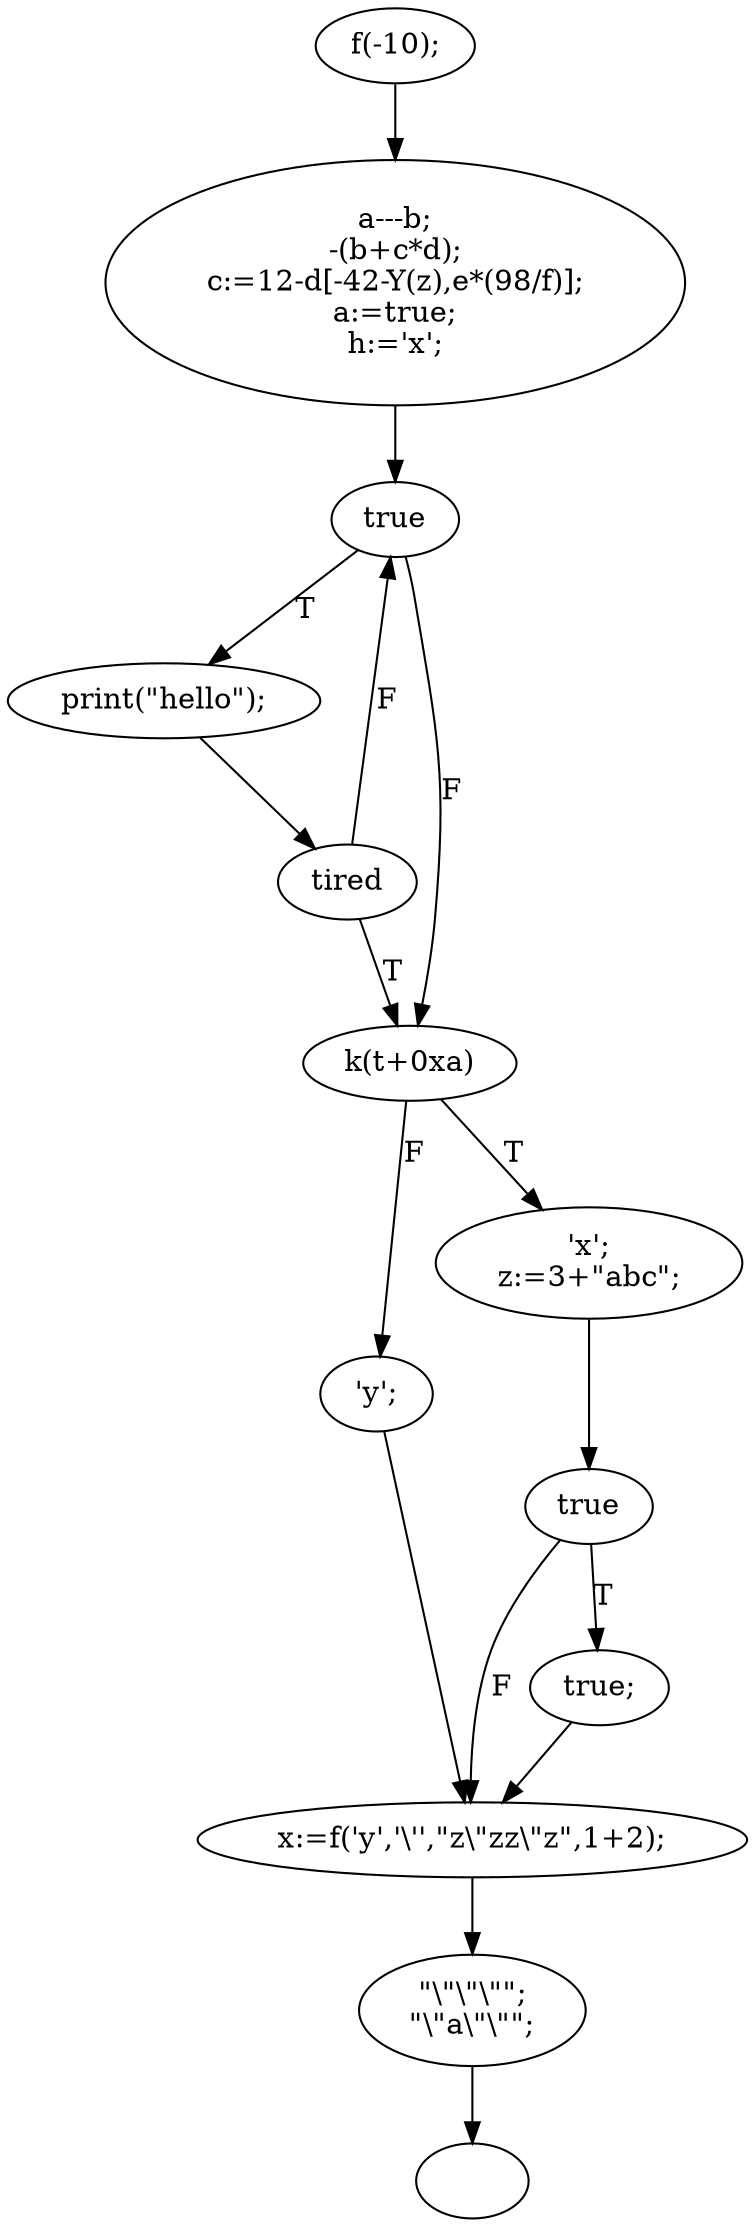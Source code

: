 digraph {
  0 [label="'y';"];
  1 [label="print(\"hello\");"];
  2 [label="a---b;
-(b+c*d);
c:=12-d[-42-Y(z),e*(98/f)];
a:=true;
h:='x';"];
  3 [label="true;"];
  4 [label="\"\\\"\\\"\\\"\";
\"\\\"a\\\"\\\"\";"];
  5 [label="k(t+0xa)"];
  6 [label=""];
  7 [label="true"];
  8 [label="true"];
  9 [label="f(-10);"];
  10 [label="tired"];
  11 [label="'x';
z:=3+\"abc\";"];
  12 [label="x:=f('y','\\'',\"z\\\"zz\\\"z\",1+2);"];
  9 -> 2 [label=""];
  12 -> 4 [label=""];
  10 -> 5 [label="T"];
  5 -> 0 [label="F"];
  8 -> 5 [label="F"];
  1 -> 10 [label=""];
  5 -> 11 [label="T"];
  11 -> 7 [label=""];
  0 -> 12 [label=""];
  4 -> 6 [label=""];
  7 -> 12 [label="F"];
  3 -> 12 [label=""];
  10 -> 8 [label="F"];
  2 -> 8 [label=""];
  8 -> 1 [label="T"];
  7 -> 3 [label="T"];
}
